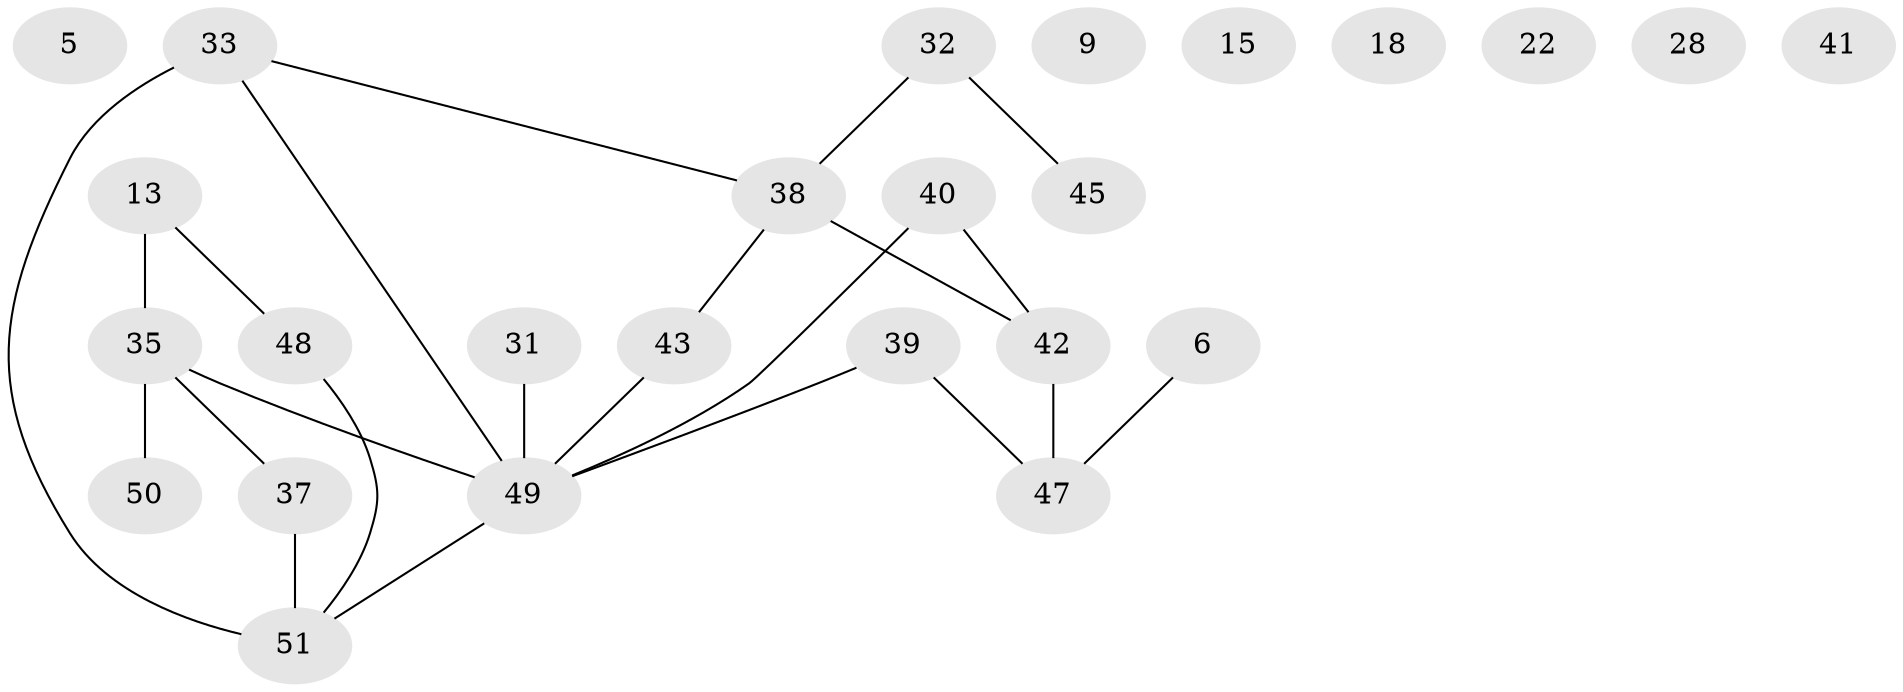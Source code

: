 // original degree distribution, {1: 0.17647058823529413, 2: 0.35294117647058826, 3: 0.1568627450980392, 0: 0.13725490196078433, 4: 0.09803921568627451, 5: 0.058823529411764705, 6: 0.0196078431372549}
// Generated by graph-tools (version 1.1) at 2025/42/03/04/25 21:42:27]
// undirected, 25 vertices, 23 edges
graph export_dot {
graph [start="1"]
  node [color=gray90,style=filled];
  5;
  6;
  9;
  13 [super="+4"];
  15;
  18;
  22;
  28;
  31 [super="+21"];
  32;
  33 [super="+12"];
  35 [super="+14"];
  37 [super="+36"];
  38;
  39;
  40 [super="+29"];
  41;
  42 [super="+23"];
  43;
  45;
  47 [super="+46"];
  48 [super="+44"];
  49 [super="+30"];
  50 [super="+26"];
  51;
  6 -- 47;
  13 -- 35 [weight=3];
  13 -- 48 [weight=2];
  31 -- 49;
  32 -- 38;
  32 -- 45;
  33 -- 38;
  33 -- 51 [weight=2];
  33 -- 49;
  35 -- 50;
  35 -- 37;
  35 -- 49;
  37 -- 51;
  38 -- 42 [weight=2];
  38 -- 43;
  39 -- 49;
  39 -- 47;
  40 -- 42;
  40 -- 49;
  42 -- 47 [weight=2];
  43 -- 49;
  48 -- 51;
  49 -- 51;
}
